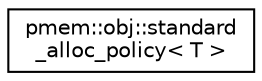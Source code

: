 digraph "Graphical Class Hierarchy"
{
  edge [fontname="Helvetica",fontsize="10",labelfontname="Helvetica",labelfontsize="10"];
  node [fontname="Helvetica",fontsize="10",shape=record];
  rankdir="LR";
  Node1 [label="pmem::obj::standard\l_alloc_policy\< T \>",height=0.2,width=0.4,color="black", fillcolor="white", style="filled",URL="$classpmem_1_1obj_1_1standard__alloc__policy.html",tooltip="The allocation policy template for a given type. "];
}
